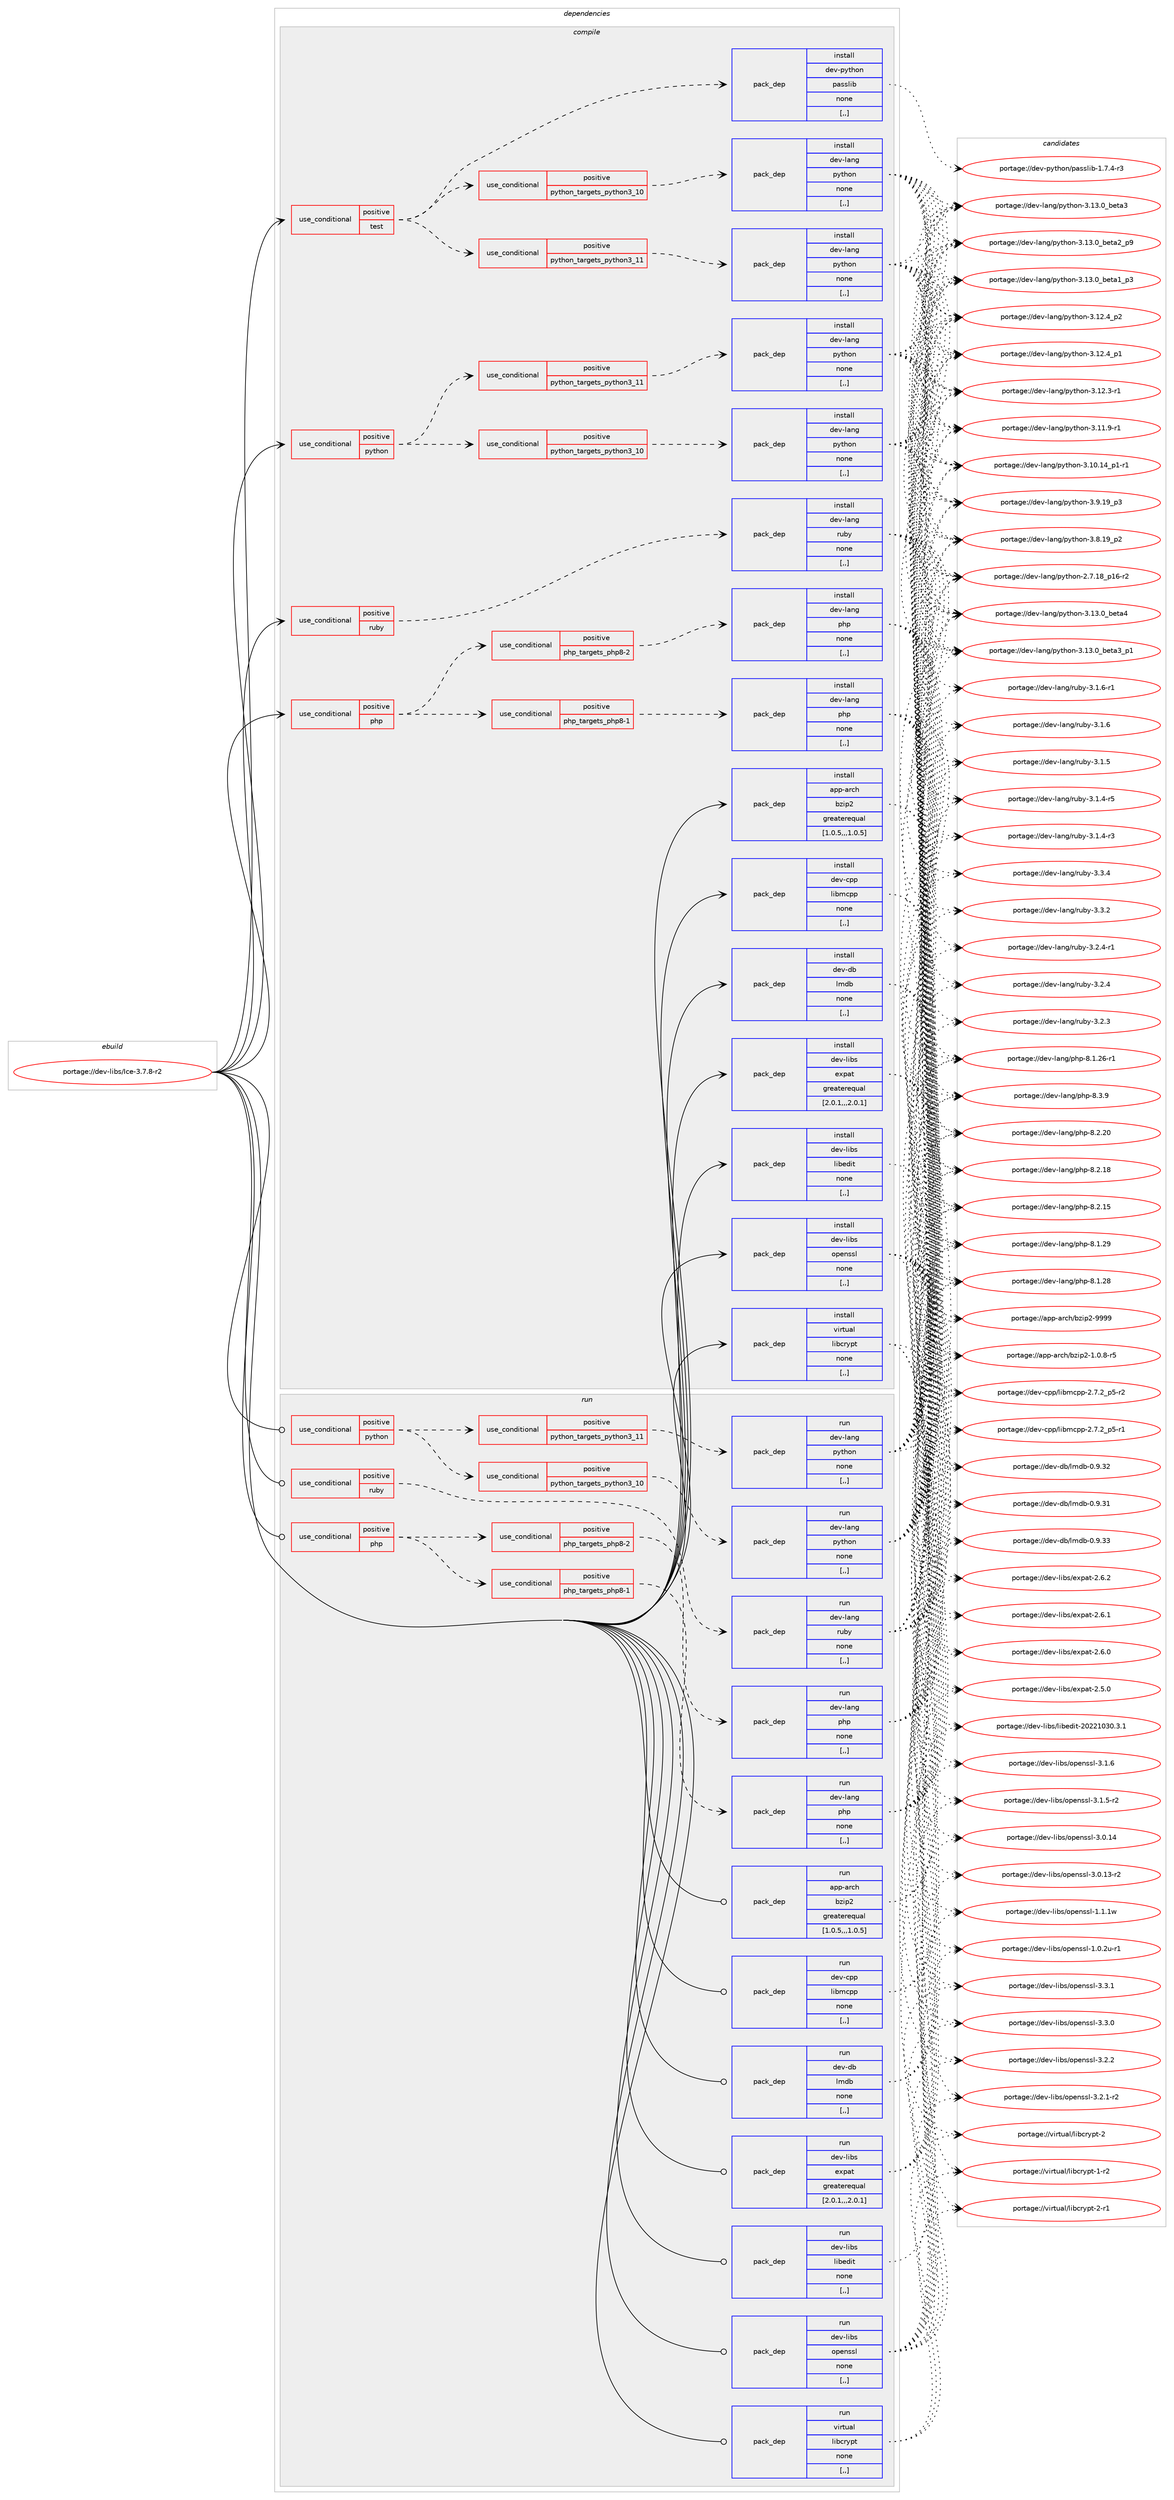 digraph prolog {

# *************
# Graph options
# *************

newrank=true;
concentrate=true;
compound=true;
graph [rankdir=LR,fontname=Helvetica,fontsize=10,ranksep=1.5];#, ranksep=2.5, nodesep=0.2];
edge  [arrowhead=vee];
node  [fontname=Helvetica,fontsize=10];

# **********
# The ebuild
# **********

subgraph cluster_leftcol {
color=gray;
label=<<i>ebuild</i>>;
id [label="portage://dev-libs/Ice-3.7.8-r2", color=red, width=4, href="../dev-libs/Ice-3.7.8-r2.svg"];
}

# ****************
# The dependencies
# ****************

subgraph cluster_midcol {
color=gray;
label=<<i>dependencies</i>>;
subgraph cluster_compile {
fillcolor="#eeeeee";
style=filled;
label=<<i>compile</i>>;
subgraph cond25736 {
dependency106320 [label=<<TABLE BORDER="0" CELLBORDER="1" CELLSPACING="0" CELLPADDING="4"><TR><TD ROWSPAN="3" CELLPADDING="10">use_conditional</TD></TR><TR><TD>positive</TD></TR><TR><TD>php</TD></TR></TABLE>>, shape=none, color=red];
subgraph cond25737 {
dependency106321 [label=<<TABLE BORDER="0" CELLBORDER="1" CELLSPACING="0" CELLPADDING="4"><TR><TD ROWSPAN="3" CELLPADDING="10">use_conditional</TD></TR><TR><TD>positive</TD></TR><TR><TD>php_targets_php8-1</TD></TR></TABLE>>, shape=none, color=red];
subgraph pack79432 {
dependency106322 [label=<<TABLE BORDER="0" CELLBORDER="1" CELLSPACING="0" CELLPADDING="4" WIDTH="220"><TR><TD ROWSPAN="6" CELLPADDING="30">pack_dep</TD></TR><TR><TD WIDTH="110">install</TD></TR><TR><TD>dev-lang</TD></TR><TR><TD>php</TD></TR><TR><TD>none</TD></TR><TR><TD>[,,]</TD></TR></TABLE>>, shape=none, color=blue];
}
dependency106321:e -> dependency106322:w [weight=20,style="dashed",arrowhead="vee"];
}
dependency106320:e -> dependency106321:w [weight=20,style="dashed",arrowhead="vee"];
subgraph cond25738 {
dependency106323 [label=<<TABLE BORDER="0" CELLBORDER="1" CELLSPACING="0" CELLPADDING="4"><TR><TD ROWSPAN="3" CELLPADDING="10">use_conditional</TD></TR><TR><TD>positive</TD></TR><TR><TD>php_targets_php8-2</TD></TR></TABLE>>, shape=none, color=red];
subgraph pack79433 {
dependency106324 [label=<<TABLE BORDER="0" CELLBORDER="1" CELLSPACING="0" CELLPADDING="4" WIDTH="220"><TR><TD ROWSPAN="6" CELLPADDING="30">pack_dep</TD></TR><TR><TD WIDTH="110">install</TD></TR><TR><TD>dev-lang</TD></TR><TR><TD>php</TD></TR><TR><TD>none</TD></TR><TR><TD>[,,]</TD></TR></TABLE>>, shape=none, color=blue];
}
dependency106323:e -> dependency106324:w [weight=20,style="dashed",arrowhead="vee"];
}
dependency106320:e -> dependency106323:w [weight=20,style="dashed",arrowhead="vee"];
}
id:e -> dependency106320:w [weight=20,style="solid",arrowhead="vee"];
subgraph cond25739 {
dependency106325 [label=<<TABLE BORDER="0" CELLBORDER="1" CELLSPACING="0" CELLPADDING="4"><TR><TD ROWSPAN="3" CELLPADDING="10">use_conditional</TD></TR><TR><TD>positive</TD></TR><TR><TD>python</TD></TR></TABLE>>, shape=none, color=red];
subgraph cond25740 {
dependency106326 [label=<<TABLE BORDER="0" CELLBORDER="1" CELLSPACING="0" CELLPADDING="4"><TR><TD ROWSPAN="3" CELLPADDING="10">use_conditional</TD></TR><TR><TD>positive</TD></TR><TR><TD>python_targets_python3_10</TD></TR></TABLE>>, shape=none, color=red];
subgraph pack79434 {
dependency106327 [label=<<TABLE BORDER="0" CELLBORDER="1" CELLSPACING="0" CELLPADDING="4" WIDTH="220"><TR><TD ROWSPAN="6" CELLPADDING="30">pack_dep</TD></TR><TR><TD WIDTH="110">install</TD></TR><TR><TD>dev-lang</TD></TR><TR><TD>python</TD></TR><TR><TD>none</TD></TR><TR><TD>[,,]</TD></TR></TABLE>>, shape=none, color=blue];
}
dependency106326:e -> dependency106327:w [weight=20,style="dashed",arrowhead="vee"];
}
dependency106325:e -> dependency106326:w [weight=20,style="dashed",arrowhead="vee"];
subgraph cond25741 {
dependency106328 [label=<<TABLE BORDER="0" CELLBORDER="1" CELLSPACING="0" CELLPADDING="4"><TR><TD ROWSPAN="3" CELLPADDING="10">use_conditional</TD></TR><TR><TD>positive</TD></TR><TR><TD>python_targets_python3_11</TD></TR></TABLE>>, shape=none, color=red];
subgraph pack79435 {
dependency106329 [label=<<TABLE BORDER="0" CELLBORDER="1" CELLSPACING="0" CELLPADDING="4" WIDTH="220"><TR><TD ROWSPAN="6" CELLPADDING="30">pack_dep</TD></TR><TR><TD WIDTH="110">install</TD></TR><TR><TD>dev-lang</TD></TR><TR><TD>python</TD></TR><TR><TD>none</TD></TR><TR><TD>[,,]</TD></TR></TABLE>>, shape=none, color=blue];
}
dependency106328:e -> dependency106329:w [weight=20,style="dashed",arrowhead="vee"];
}
dependency106325:e -> dependency106328:w [weight=20,style="dashed",arrowhead="vee"];
}
id:e -> dependency106325:w [weight=20,style="solid",arrowhead="vee"];
subgraph cond25742 {
dependency106330 [label=<<TABLE BORDER="0" CELLBORDER="1" CELLSPACING="0" CELLPADDING="4"><TR><TD ROWSPAN="3" CELLPADDING="10">use_conditional</TD></TR><TR><TD>positive</TD></TR><TR><TD>ruby</TD></TR></TABLE>>, shape=none, color=red];
subgraph pack79436 {
dependency106331 [label=<<TABLE BORDER="0" CELLBORDER="1" CELLSPACING="0" CELLPADDING="4" WIDTH="220"><TR><TD ROWSPAN="6" CELLPADDING="30">pack_dep</TD></TR><TR><TD WIDTH="110">install</TD></TR><TR><TD>dev-lang</TD></TR><TR><TD>ruby</TD></TR><TR><TD>none</TD></TR><TR><TD>[,,]</TD></TR></TABLE>>, shape=none, color=blue];
}
dependency106330:e -> dependency106331:w [weight=20,style="dashed",arrowhead="vee"];
}
id:e -> dependency106330:w [weight=20,style="solid",arrowhead="vee"];
subgraph cond25743 {
dependency106332 [label=<<TABLE BORDER="0" CELLBORDER="1" CELLSPACING="0" CELLPADDING="4"><TR><TD ROWSPAN="3" CELLPADDING="10">use_conditional</TD></TR><TR><TD>positive</TD></TR><TR><TD>test</TD></TR></TABLE>>, shape=none, color=red];
subgraph cond25744 {
dependency106333 [label=<<TABLE BORDER="0" CELLBORDER="1" CELLSPACING="0" CELLPADDING="4"><TR><TD ROWSPAN="3" CELLPADDING="10">use_conditional</TD></TR><TR><TD>positive</TD></TR><TR><TD>python_targets_python3_10</TD></TR></TABLE>>, shape=none, color=red];
subgraph pack79437 {
dependency106334 [label=<<TABLE BORDER="0" CELLBORDER="1" CELLSPACING="0" CELLPADDING="4" WIDTH="220"><TR><TD ROWSPAN="6" CELLPADDING="30">pack_dep</TD></TR><TR><TD WIDTH="110">install</TD></TR><TR><TD>dev-lang</TD></TR><TR><TD>python</TD></TR><TR><TD>none</TD></TR><TR><TD>[,,]</TD></TR></TABLE>>, shape=none, color=blue];
}
dependency106333:e -> dependency106334:w [weight=20,style="dashed",arrowhead="vee"];
}
dependency106332:e -> dependency106333:w [weight=20,style="dashed",arrowhead="vee"];
subgraph cond25745 {
dependency106335 [label=<<TABLE BORDER="0" CELLBORDER="1" CELLSPACING="0" CELLPADDING="4"><TR><TD ROWSPAN="3" CELLPADDING="10">use_conditional</TD></TR><TR><TD>positive</TD></TR><TR><TD>python_targets_python3_11</TD></TR></TABLE>>, shape=none, color=red];
subgraph pack79438 {
dependency106336 [label=<<TABLE BORDER="0" CELLBORDER="1" CELLSPACING="0" CELLPADDING="4" WIDTH="220"><TR><TD ROWSPAN="6" CELLPADDING="30">pack_dep</TD></TR><TR><TD WIDTH="110">install</TD></TR><TR><TD>dev-lang</TD></TR><TR><TD>python</TD></TR><TR><TD>none</TD></TR><TR><TD>[,,]</TD></TR></TABLE>>, shape=none, color=blue];
}
dependency106335:e -> dependency106336:w [weight=20,style="dashed",arrowhead="vee"];
}
dependency106332:e -> dependency106335:w [weight=20,style="dashed",arrowhead="vee"];
subgraph pack79439 {
dependency106337 [label=<<TABLE BORDER="0" CELLBORDER="1" CELLSPACING="0" CELLPADDING="4" WIDTH="220"><TR><TD ROWSPAN="6" CELLPADDING="30">pack_dep</TD></TR><TR><TD WIDTH="110">install</TD></TR><TR><TD>dev-python</TD></TR><TR><TD>passlib</TD></TR><TR><TD>none</TD></TR><TR><TD>[,,]</TD></TR></TABLE>>, shape=none, color=blue];
}
dependency106332:e -> dependency106337:w [weight=20,style="dashed",arrowhead="vee"];
}
id:e -> dependency106332:w [weight=20,style="solid",arrowhead="vee"];
subgraph pack79440 {
dependency106338 [label=<<TABLE BORDER="0" CELLBORDER="1" CELLSPACING="0" CELLPADDING="4" WIDTH="220"><TR><TD ROWSPAN="6" CELLPADDING="30">pack_dep</TD></TR><TR><TD WIDTH="110">install</TD></TR><TR><TD>app-arch</TD></TR><TR><TD>bzip2</TD></TR><TR><TD>greaterequal</TD></TR><TR><TD>[1.0.5,,,1.0.5]</TD></TR></TABLE>>, shape=none, color=blue];
}
id:e -> dependency106338:w [weight=20,style="solid",arrowhead="vee"];
subgraph pack79441 {
dependency106339 [label=<<TABLE BORDER="0" CELLBORDER="1" CELLSPACING="0" CELLPADDING="4" WIDTH="220"><TR><TD ROWSPAN="6" CELLPADDING="30">pack_dep</TD></TR><TR><TD WIDTH="110">install</TD></TR><TR><TD>dev-cpp</TD></TR><TR><TD>libmcpp</TD></TR><TR><TD>none</TD></TR><TR><TD>[,,]</TD></TR></TABLE>>, shape=none, color=blue];
}
id:e -> dependency106339:w [weight=20,style="solid",arrowhead="vee"];
subgraph pack79442 {
dependency106340 [label=<<TABLE BORDER="0" CELLBORDER="1" CELLSPACING="0" CELLPADDING="4" WIDTH="220"><TR><TD ROWSPAN="6" CELLPADDING="30">pack_dep</TD></TR><TR><TD WIDTH="110">install</TD></TR><TR><TD>dev-db</TD></TR><TR><TD>lmdb</TD></TR><TR><TD>none</TD></TR><TR><TD>[,,]</TD></TR></TABLE>>, shape=none, color=blue];
}
id:e -> dependency106340:w [weight=20,style="solid",arrowhead="vee"];
subgraph pack79443 {
dependency106341 [label=<<TABLE BORDER="0" CELLBORDER="1" CELLSPACING="0" CELLPADDING="4" WIDTH="220"><TR><TD ROWSPAN="6" CELLPADDING="30">pack_dep</TD></TR><TR><TD WIDTH="110">install</TD></TR><TR><TD>dev-libs</TD></TR><TR><TD>expat</TD></TR><TR><TD>greaterequal</TD></TR><TR><TD>[2.0.1,,,2.0.1]</TD></TR></TABLE>>, shape=none, color=blue];
}
id:e -> dependency106341:w [weight=20,style="solid",arrowhead="vee"];
subgraph pack79444 {
dependency106342 [label=<<TABLE BORDER="0" CELLBORDER="1" CELLSPACING="0" CELLPADDING="4" WIDTH="220"><TR><TD ROWSPAN="6" CELLPADDING="30">pack_dep</TD></TR><TR><TD WIDTH="110">install</TD></TR><TR><TD>dev-libs</TD></TR><TR><TD>libedit</TD></TR><TR><TD>none</TD></TR><TR><TD>[,,]</TD></TR></TABLE>>, shape=none, color=blue];
}
id:e -> dependency106342:w [weight=20,style="solid",arrowhead="vee"];
subgraph pack79445 {
dependency106343 [label=<<TABLE BORDER="0" CELLBORDER="1" CELLSPACING="0" CELLPADDING="4" WIDTH="220"><TR><TD ROWSPAN="6" CELLPADDING="30">pack_dep</TD></TR><TR><TD WIDTH="110">install</TD></TR><TR><TD>dev-libs</TD></TR><TR><TD>openssl</TD></TR><TR><TD>none</TD></TR><TR><TD>[,,]</TD></TR></TABLE>>, shape=none, color=blue];
}
id:e -> dependency106343:w [weight=20,style="solid",arrowhead="vee"];
subgraph pack79446 {
dependency106344 [label=<<TABLE BORDER="0" CELLBORDER="1" CELLSPACING="0" CELLPADDING="4" WIDTH="220"><TR><TD ROWSPAN="6" CELLPADDING="30">pack_dep</TD></TR><TR><TD WIDTH="110">install</TD></TR><TR><TD>virtual</TD></TR><TR><TD>libcrypt</TD></TR><TR><TD>none</TD></TR><TR><TD>[,,]</TD></TR></TABLE>>, shape=none, color=blue];
}
id:e -> dependency106344:w [weight=20,style="solid",arrowhead="vee"];
}
subgraph cluster_compileandrun {
fillcolor="#eeeeee";
style=filled;
label=<<i>compile and run</i>>;
}
subgraph cluster_run {
fillcolor="#eeeeee";
style=filled;
label=<<i>run</i>>;
subgraph cond25746 {
dependency106345 [label=<<TABLE BORDER="0" CELLBORDER="1" CELLSPACING="0" CELLPADDING="4"><TR><TD ROWSPAN="3" CELLPADDING="10">use_conditional</TD></TR><TR><TD>positive</TD></TR><TR><TD>php</TD></TR></TABLE>>, shape=none, color=red];
subgraph cond25747 {
dependency106346 [label=<<TABLE BORDER="0" CELLBORDER="1" CELLSPACING="0" CELLPADDING="4"><TR><TD ROWSPAN="3" CELLPADDING="10">use_conditional</TD></TR><TR><TD>positive</TD></TR><TR><TD>php_targets_php8-1</TD></TR></TABLE>>, shape=none, color=red];
subgraph pack79447 {
dependency106347 [label=<<TABLE BORDER="0" CELLBORDER="1" CELLSPACING="0" CELLPADDING="4" WIDTH="220"><TR><TD ROWSPAN="6" CELLPADDING="30">pack_dep</TD></TR><TR><TD WIDTH="110">run</TD></TR><TR><TD>dev-lang</TD></TR><TR><TD>php</TD></TR><TR><TD>none</TD></TR><TR><TD>[,,]</TD></TR></TABLE>>, shape=none, color=blue];
}
dependency106346:e -> dependency106347:w [weight=20,style="dashed",arrowhead="vee"];
}
dependency106345:e -> dependency106346:w [weight=20,style="dashed",arrowhead="vee"];
subgraph cond25748 {
dependency106348 [label=<<TABLE BORDER="0" CELLBORDER="1" CELLSPACING="0" CELLPADDING="4"><TR><TD ROWSPAN="3" CELLPADDING="10">use_conditional</TD></TR><TR><TD>positive</TD></TR><TR><TD>php_targets_php8-2</TD></TR></TABLE>>, shape=none, color=red];
subgraph pack79448 {
dependency106349 [label=<<TABLE BORDER="0" CELLBORDER="1" CELLSPACING="0" CELLPADDING="4" WIDTH="220"><TR><TD ROWSPAN="6" CELLPADDING="30">pack_dep</TD></TR><TR><TD WIDTH="110">run</TD></TR><TR><TD>dev-lang</TD></TR><TR><TD>php</TD></TR><TR><TD>none</TD></TR><TR><TD>[,,]</TD></TR></TABLE>>, shape=none, color=blue];
}
dependency106348:e -> dependency106349:w [weight=20,style="dashed",arrowhead="vee"];
}
dependency106345:e -> dependency106348:w [weight=20,style="dashed",arrowhead="vee"];
}
id:e -> dependency106345:w [weight=20,style="solid",arrowhead="odot"];
subgraph cond25749 {
dependency106350 [label=<<TABLE BORDER="0" CELLBORDER="1" CELLSPACING="0" CELLPADDING="4"><TR><TD ROWSPAN="3" CELLPADDING="10">use_conditional</TD></TR><TR><TD>positive</TD></TR><TR><TD>python</TD></TR></TABLE>>, shape=none, color=red];
subgraph cond25750 {
dependency106351 [label=<<TABLE BORDER="0" CELLBORDER="1" CELLSPACING="0" CELLPADDING="4"><TR><TD ROWSPAN="3" CELLPADDING="10">use_conditional</TD></TR><TR><TD>positive</TD></TR><TR><TD>python_targets_python3_10</TD></TR></TABLE>>, shape=none, color=red];
subgraph pack79449 {
dependency106352 [label=<<TABLE BORDER="0" CELLBORDER="1" CELLSPACING="0" CELLPADDING="4" WIDTH="220"><TR><TD ROWSPAN="6" CELLPADDING="30">pack_dep</TD></TR><TR><TD WIDTH="110">run</TD></TR><TR><TD>dev-lang</TD></TR><TR><TD>python</TD></TR><TR><TD>none</TD></TR><TR><TD>[,,]</TD></TR></TABLE>>, shape=none, color=blue];
}
dependency106351:e -> dependency106352:w [weight=20,style="dashed",arrowhead="vee"];
}
dependency106350:e -> dependency106351:w [weight=20,style="dashed",arrowhead="vee"];
subgraph cond25751 {
dependency106353 [label=<<TABLE BORDER="0" CELLBORDER="1" CELLSPACING="0" CELLPADDING="4"><TR><TD ROWSPAN="3" CELLPADDING="10">use_conditional</TD></TR><TR><TD>positive</TD></TR><TR><TD>python_targets_python3_11</TD></TR></TABLE>>, shape=none, color=red];
subgraph pack79450 {
dependency106354 [label=<<TABLE BORDER="0" CELLBORDER="1" CELLSPACING="0" CELLPADDING="4" WIDTH="220"><TR><TD ROWSPAN="6" CELLPADDING="30">pack_dep</TD></TR><TR><TD WIDTH="110">run</TD></TR><TR><TD>dev-lang</TD></TR><TR><TD>python</TD></TR><TR><TD>none</TD></TR><TR><TD>[,,]</TD></TR></TABLE>>, shape=none, color=blue];
}
dependency106353:e -> dependency106354:w [weight=20,style="dashed",arrowhead="vee"];
}
dependency106350:e -> dependency106353:w [weight=20,style="dashed",arrowhead="vee"];
}
id:e -> dependency106350:w [weight=20,style="solid",arrowhead="odot"];
subgraph cond25752 {
dependency106355 [label=<<TABLE BORDER="0" CELLBORDER="1" CELLSPACING="0" CELLPADDING="4"><TR><TD ROWSPAN="3" CELLPADDING="10">use_conditional</TD></TR><TR><TD>positive</TD></TR><TR><TD>ruby</TD></TR></TABLE>>, shape=none, color=red];
subgraph pack79451 {
dependency106356 [label=<<TABLE BORDER="0" CELLBORDER="1" CELLSPACING="0" CELLPADDING="4" WIDTH="220"><TR><TD ROWSPAN="6" CELLPADDING="30">pack_dep</TD></TR><TR><TD WIDTH="110">run</TD></TR><TR><TD>dev-lang</TD></TR><TR><TD>ruby</TD></TR><TR><TD>none</TD></TR><TR><TD>[,,]</TD></TR></TABLE>>, shape=none, color=blue];
}
dependency106355:e -> dependency106356:w [weight=20,style="dashed",arrowhead="vee"];
}
id:e -> dependency106355:w [weight=20,style="solid",arrowhead="odot"];
subgraph pack79452 {
dependency106357 [label=<<TABLE BORDER="0" CELLBORDER="1" CELLSPACING="0" CELLPADDING="4" WIDTH="220"><TR><TD ROWSPAN="6" CELLPADDING="30">pack_dep</TD></TR><TR><TD WIDTH="110">run</TD></TR><TR><TD>app-arch</TD></TR><TR><TD>bzip2</TD></TR><TR><TD>greaterequal</TD></TR><TR><TD>[1.0.5,,,1.0.5]</TD></TR></TABLE>>, shape=none, color=blue];
}
id:e -> dependency106357:w [weight=20,style="solid",arrowhead="odot"];
subgraph pack79453 {
dependency106358 [label=<<TABLE BORDER="0" CELLBORDER="1" CELLSPACING="0" CELLPADDING="4" WIDTH="220"><TR><TD ROWSPAN="6" CELLPADDING="30">pack_dep</TD></TR><TR><TD WIDTH="110">run</TD></TR><TR><TD>dev-cpp</TD></TR><TR><TD>libmcpp</TD></TR><TR><TD>none</TD></TR><TR><TD>[,,]</TD></TR></TABLE>>, shape=none, color=blue];
}
id:e -> dependency106358:w [weight=20,style="solid",arrowhead="odot"];
subgraph pack79454 {
dependency106359 [label=<<TABLE BORDER="0" CELLBORDER="1" CELLSPACING="0" CELLPADDING="4" WIDTH="220"><TR><TD ROWSPAN="6" CELLPADDING="30">pack_dep</TD></TR><TR><TD WIDTH="110">run</TD></TR><TR><TD>dev-db</TD></TR><TR><TD>lmdb</TD></TR><TR><TD>none</TD></TR><TR><TD>[,,]</TD></TR></TABLE>>, shape=none, color=blue];
}
id:e -> dependency106359:w [weight=20,style="solid",arrowhead="odot"];
subgraph pack79455 {
dependency106360 [label=<<TABLE BORDER="0" CELLBORDER="1" CELLSPACING="0" CELLPADDING="4" WIDTH="220"><TR><TD ROWSPAN="6" CELLPADDING="30">pack_dep</TD></TR><TR><TD WIDTH="110">run</TD></TR><TR><TD>dev-libs</TD></TR><TR><TD>expat</TD></TR><TR><TD>greaterequal</TD></TR><TR><TD>[2.0.1,,,2.0.1]</TD></TR></TABLE>>, shape=none, color=blue];
}
id:e -> dependency106360:w [weight=20,style="solid",arrowhead="odot"];
subgraph pack79456 {
dependency106361 [label=<<TABLE BORDER="0" CELLBORDER="1" CELLSPACING="0" CELLPADDING="4" WIDTH="220"><TR><TD ROWSPAN="6" CELLPADDING="30">pack_dep</TD></TR><TR><TD WIDTH="110">run</TD></TR><TR><TD>dev-libs</TD></TR><TR><TD>libedit</TD></TR><TR><TD>none</TD></TR><TR><TD>[,,]</TD></TR></TABLE>>, shape=none, color=blue];
}
id:e -> dependency106361:w [weight=20,style="solid",arrowhead="odot"];
subgraph pack79457 {
dependency106362 [label=<<TABLE BORDER="0" CELLBORDER="1" CELLSPACING="0" CELLPADDING="4" WIDTH="220"><TR><TD ROWSPAN="6" CELLPADDING="30">pack_dep</TD></TR><TR><TD WIDTH="110">run</TD></TR><TR><TD>dev-libs</TD></TR><TR><TD>openssl</TD></TR><TR><TD>none</TD></TR><TR><TD>[,,]</TD></TR></TABLE>>, shape=none, color=blue];
}
id:e -> dependency106362:w [weight=20,style="solid",arrowhead="odot"];
subgraph pack79458 {
dependency106363 [label=<<TABLE BORDER="0" CELLBORDER="1" CELLSPACING="0" CELLPADDING="4" WIDTH="220"><TR><TD ROWSPAN="6" CELLPADDING="30">pack_dep</TD></TR><TR><TD WIDTH="110">run</TD></TR><TR><TD>virtual</TD></TR><TR><TD>libcrypt</TD></TR><TR><TD>none</TD></TR><TR><TD>[,,]</TD></TR></TABLE>>, shape=none, color=blue];
}
id:e -> dependency106363:w [weight=20,style="solid",arrowhead="odot"];
}
}

# **************
# The candidates
# **************

subgraph cluster_choices {
rank=same;
color=gray;
label=<<i>candidates</i>>;

subgraph choice79432 {
color=black;
nodesep=1;
choice100101118451089711010347112104112455646514657 [label="portage://dev-lang/php-8.3.9", color=red, width=4,href="../dev-lang/php-8.3.9.svg"];
choice10010111845108971101034711210411245564650465048 [label="portage://dev-lang/php-8.2.20", color=red, width=4,href="../dev-lang/php-8.2.20.svg"];
choice10010111845108971101034711210411245564650464956 [label="portage://dev-lang/php-8.2.18", color=red, width=4,href="../dev-lang/php-8.2.18.svg"];
choice10010111845108971101034711210411245564650464953 [label="portage://dev-lang/php-8.2.15", color=red, width=4,href="../dev-lang/php-8.2.15.svg"];
choice10010111845108971101034711210411245564649465057 [label="portage://dev-lang/php-8.1.29", color=red, width=4,href="../dev-lang/php-8.1.29.svg"];
choice10010111845108971101034711210411245564649465056 [label="portage://dev-lang/php-8.1.28", color=red, width=4,href="../dev-lang/php-8.1.28.svg"];
choice100101118451089711010347112104112455646494650544511449 [label="portage://dev-lang/php-8.1.26-r1", color=red, width=4,href="../dev-lang/php-8.1.26-r1.svg"];
dependency106322:e -> choice100101118451089711010347112104112455646514657:w [style=dotted,weight="100"];
dependency106322:e -> choice10010111845108971101034711210411245564650465048:w [style=dotted,weight="100"];
dependency106322:e -> choice10010111845108971101034711210411245564650464956:w [style=dotted,weight="100"];
dependency106322:e -> choice10010111845108971101034711210411245564650464953:w [style=dotted,weight="100"];
dependency106322:e -> choice10010111845108971101034711210411245564649465057:w [style=dotted,weight="100"];
dependency106322:e -> choice10010111845108971101034711210411245564649465056:w [style=dotted,weight="100"];
dependency106322:e -> choice100101118451089711010347112104112455646494650544511449:w [style=dotted,weight="100"];
}
subgraph choice79433 {
color=black;
nodesep=1;
choice100101118451089711010347112104112455646514657 [label="portage://dev-lang/php-8.3.9", color=red, width=4,href="../dev-lang/php-8.3.9.svg"];
choice10010111845108971101034711210411245564650465048 [label="portage://dev-lang/php-8.2.20", color=red, width=4,href="../dev-lang/php-8.2.20.svg"];
choice10010111845108971101034711210411245564650464956 [label="portage://dev-lang/php-8.2.18", color=red, width=4,href="../dev-lang/php-8.2.18.svg"];
choice10010111845108971101034711210411245564650464953 [label="portage://dev-lang/php-8.2.15", color=red, width=4,href="../dev-lang/php-8.2.15.svg"];
choice10010111845108971101034711210411245564649465057 [label="portage://dev-lang/php-8.1.29", color=red, width=4,href="../dev-lang/php-8.1.29.svg"];
choice10010111845108971101034711210411245564649465056 [label="portage://dev-lang/php-8.1.28", color=red, width=4,href="../dev-lang/php-8.1.28.svg"];
choice100101118451089711010347112104112455646494650544511449 [label="portage://dev-lang/php-8.1.26-r1", color=red, width=4,href="../dev-lang/php-8.1.26-r1.svg"];
dependency106324:e -> choice100101118451089711010347112104112455646514657:w [style=dotted,weight="100"];
dependency106324:e -> choice10010111845108971101034711210411245564650465048:w [style=dotted,weight="100"];
dependency106324:e -> choice10010111845108971101034711210411245564650464956:w [style=dotted,weight="100"];
dependency106324:e -> choice10010111845108971101034711210411245564650464953:w [style=dotted,weight="100"];
dependency106324:e -> choice10010111845108971101034711210411245564649465057:w [style=dotted,weight="100"];
dependency106324:e -> choice10010111845108971101034711210411245564649465056:w [style=dotted,weight="100"];
dependency106324:e -> choice100101118451089711010347112104112455646494650544511449:w [style=dotted,weight="100"];
}
subgraph choice79434 {
color=black;
nodesep=1;
choice1001011184510897110103471121211161041111104551464951464895981011169752 [label="portage://dev-lang/python-3.13.0_beta4", color=red, width=4,href="../dev-lang/python-3.13.0_beta4.svg"];
choice10010111845108971101034711212111610411111045514649514648959810111697519511249 [label="portage://dev-lang/python-3.13.0_beta3_p1", color=red, width=4,href="../dev-lang/python-3.13.0_beta3_p1.svg"];
choice1001011184510897110103471121211161041111104551464951464895981011169751 [label="portage://dev-lang/python-3.13.0_beta3", color=red, width=4,href="../dev-lang/python-3.13.0_beta3.svg"];
choice10010111845108971101034711212111610411111045514649514648959810111697509511257 [label="portage://dev-lang/python-3.13.0_beta2_p9", color=red, width=4,href="../dev-lang/python-3.13.0_beta2_p9.svg"];
choice10010111845108971101034711212111610411111045514649514648959810111697499511251 [label="portage://dev-lang/python-3.13.0_beta1_p3", color=red, width=4,href="../dev-lang/python-3.13.0_beta1_p3.svg"];
choice100101118451089711010347112121116104111110455146495046529511250 [label="portage://dev-lang/python-3.12.4_p2", color=red, width=4,href="../dev-lang/python-3.12.4_p2.svg"];
choice100101118451089711010347112121116104111110455146495046529511249 [label="portage://dev-lang/python-3.12.4_p1", color=red, width=4,href="../dev-lang/python-3.12.4_p1.svg"];
choice100101118451089711010347112121116104111110455146495046514511449 [label="portage://dev-lang/python-3.12.3-r1", color=red, width=4,href="../dev-lang/python-3.12.3-r1.svg"];
choice100101118451089711010347112121116104111110455146494946574511449 [label="portage://dev-lang/python-3.11.9-r1", color=red, width=4,href="../dev-lang/python-3.11.9-r1.svg"];
choice100101118451089711010347112121116104111110455146494846495295112494511449 [label="portage://dev-lang/python-3.10.14_p1-r1", color=red, width=4,href="../dev-lang/python-3.10.14_p1-r1.svg"];
choice100101118451089711010347112121116104111110455146574649579511251 [label="portage://dev-lang/python-3.9.19_p3", color=red, width=4,href="../dev-lang/python-3.9.19_p3.svg"];
choice100101118451089711010347112121116104111110455146564649579511250 [label="portage://dev-lang/python-3.8.19_p2", color=red, width=4,href="../dev-lang/python-3.8.19_p2.svg"];
choice100101118451089711010347112121116104111110455046554649569511249544511450 [label="portage://dev-lang/python-2.7.18_p16-r2", color=red, width=4,href="../dev-lang/python-2.7.18_p16-r2.svg"];
dependency106327:e -> choice1001011184510897110103471121211161041111104551464951464895981011169752:w [style=dotted,weight="100"];
dependency106327:e -> choice10010111845108971101034711212111610411111045514649514648959810111697519511249:w [style=dotted,weight="100"];
dependency106327:e -> choice1001011184510897110103471121211161041111104551464951464895981011169751:w [style=dotted,weight="100"];
dependency106327:e -> choice10010111845108971101034711212111610411111045514649514648959810111697509511257:w [style=dotted,weight="100"];
dependency106327:e -> choice10010111845108971101034711212111610411111045514649514648959810111697499511251:w [style=dotted,weight="100"];
dependency106327:e -> choice100101118451089711010347112121116104111110455146495046529511250:w [style=dotted,weight="100"];
dependency106327:e -> choice100101118451089711010347112121116104111110455146495046529511249:w [style=dotted,weight="100"];
dependency106327:e -> choice100101118451089711010347112121116104111110455146495046514511449:w [style=dotted,weight="100"];
dependency106327:e -> choice100101118451089711010347112121116104111110455146494946574511449:w [style=dotted,weight="100"];
dependency106327:e -> choice100101118451089711010347112121116104111110455146494846495295112494511449:w [style=dotted,weight="100"];
dependency106327:e -> choice100101118451089711010347112121116104111110455146574649579511251:w [style=dotted,weight="100"];
dependency106327:e -> choice100101118451089711010347112121116104111110455146564649579511250:w [style=dotted,weight="100"];
dependency106327:e -> choice100101118451089711010347112121116104111110455046554649569511249544511450:w [style=dotted,weight="100"];
}
subgraph choice79435 {
color=black;
nodesep=1;
choice1001011184510897110103471121211161041111104551464951464895981011169752 [label="portage://dev-lang/python-3.13.0_beta4", color=red, width=4,href="../dev-lang/python-3.13.0_beta4.svg"];
choice10010111845108971101034711212111610411111045514649514648959810111697519511249 [label="portage://dev-lang/python-3.13.0_beta3_p1", color=red, width=4,href="../dev-lang/python-3.13.0_beta3_p1.svg"];
choice1001011184510897110103471121211161041111104551464951464895981011169751 [label="portage://dev-lang/python-3.13.0_beta3", color=red, width=4,href="../dev-lang/python-3.13.0_beta3.svg"];
choice10010111845108971101034711212111610411111045514649514648959810111697509511257 [label="portage://dev-lang/python-3.13.0_beta2_p9", color=red, width=4,href="../dev-lang/python-3.13.0_beta2_p9.svg"];
choice10010111845108971101034711212111610411111045514649514648959810111697499511251 [label="portage://dev-lang/python-3.13.0_beta1_p3", color=red, width=4,href="../dev-lang/python-3.13.0_beta1_p3.svg"];
choice100101118451089711010347112121116104111110455146495046529511250 [label="portage://dev-lang/python-3.12.4_p2", color=red, width=4,href="../dev-lang/python-3.12.4_p2.svg"];
choice100101118451089711010347112121116104111110455146495046529511249 [label="portage://dev-lang/python-3.12.4_p1", color=red, width=4,href="../dev-lang/python-3.12.4_p1.svg"];
choice100101118451089711010347112121116104111110455146495046514511449 [label="portage://dev-lang/python-3.12.3-r1", color=red, width=4,href="../dev-lang/python-3.12.3-r1.svg"];
choice100101118451089711010347112121116104111110455146494946574511449 [label="portage://dev-lang/python-3.11.9-r1", color=red, width=4,href="../dev-lang/python-3.11.9-r1.svg"];
choice100101118451089711010347112121116104111110455146494846495295112494511449 [label="portage://dev-lang/python-3.10.14_p1-r1", color=red, width=4,href="../dev-lang/python-3.10.14_p1-r1.svg"];
choice100101118451089711010347112121116104111110455146574649579511251 [label="portage://dev-lang/python-3.9.19_p3", color=red, width=4,href="../dev-lang/python-3.9.19_p3.svg"];
choice100101118451089711010347112121116104111110455146564649579511250 [label="portage://dev-lang/python-3.8.19_p2", color=red, width=4,href="../dev-lang/python-3.8.19_p2.svg"];
choice100101118451089711010347112121116104111110455046554649569511249544511450 [label="portage://dev-lang/python-2.7.18_p16-r2", color=red, width=4,href="../dev-lang/python-2.7.18_p16-r2.svg"];
dependency106329:e -> choice1001011184510897110103471121211161041111104551464951464895981011169752:w [style=dotted,weight="100"];
dependency106329:e -> choice10010111845108971101034711212111610411111045514649514648959810111697519511249:w [style=dotted,weight="100"];
dependency106329:e -> choice1001011184510897110103471121211161041111104551464951464895981011169751:w [style=dotted,weight="100"];
dependency106329:e -> choice10010111845108971101034711212111610411111045514649514648959810111697509511257:w [style=dotted,weight="100"];
dependency106329:e -> choice10010111845108971101034711212111610411111045514649514648959810111697499511251:w [style=dotted,weight="100"];
dependency106329:e -> choice100101118451089711010347112121116104111110455146495046529511250:w [style=dotted,weight="100"];
dependency106329:e -> choice100101118451089711010347112121116104111110455146495046529511249:w [style=dotted,weight="100"];
dependency106329:e -> choice100101118451089711010347112121116104111110455146495046514511449:w [style=dotted,weight="100"];
dependency106329:e -> choice100101118451089711010347112121116104111110455146494946574511449:w [style=dotted,weight="100"];
dependency106329:e -> choice100101118451089711010347112121116104111110455146494846495295112494511449:w [style=dotted,weight="100"];
dependency106329:e -> choice100101118451089711010347112121116104111110455146574649579511251:w [style=dotted,weight="100"];
dependency106329:e -> choice100101118451089711010347112121116104111110455146564649579511250:w [style=dotted,weight="100"];
dependency106329:e -> choice100101118451089711010347112121116104111110455046554649569511249544511450:w [style=dotted,weight="100"];
}
subgraph choice79436 {
color=black;
nodesep=1;
choice10010111845108971101034711411798121455146514652 [label="portage://dev-lang/ruby-3.3.4", color=red, width=4,href="../dev-lang/ruby-3.3.4.svg"];
choice10010111845108971101034711411798121455146514650 [label="portage://dev-lang/ruby-3.3.2", color=red, width=4,href="../dev-lang/ruby-3.3.2.svg"];
choice100101118451089711010347114117981214551465046524511449 [label="portage://dev-lang/ruby-3.2.4-r1", color=red, width=4,href="../dev-lang/ruby-3.2.4-r1.svg"];
choice10010111845108971101034711411798121455146504652 [label="portage://dev-lang/ruby-3.2.4", color=red, width=4,href="../dev-lang/ruby-3.2.4.svg"];
choice10010111845108971101034711411798121455146504651 [label="portage://dev-lang/ruby-3.2.3", color=red, width=4,href="../dev-lang/ruby-3.2.3.svg"];
choice100101118451089711010347114117981214551464946544511449 [label="portage://dev-lang/ruby-3.1.6-r1", color=red, width=4,href="../dev-lang/ruby-3.1.6-r1.svg"];
choice10010111845108971101034711411798121455146494654 [label="portage://dev-lang/ruby-3.1.6", color=red, width=4,href="../dev-lang/ruby-3.1.6.svg"];
choice10010111845108971101034711411798121455146494653 [label="portage://dev-lang/ruby-3.1.5", color=red, width=4,href="../dev-lang/ruby-3.1.5.svg"];
choice100101118451089711010347114117981214551464946524511453 [label="portage://dev-lang/ruby-3.1.4-r5", color=red, width=4,href="../dev-lang/ruby-3.1.4-r5.svg"];
choice100101118451089711010347114117981214551464946524511451 [label="portage://dev-lang/ruby-3.1.4-r3", color=red, width=4,href="../dev-lang/ruby-3.1.4-r3.svg"];
dependency106331:e -> choice10010111845108971101034711411798121455146514652:w [style=dotted,weight="100"];
dependency106331:e -> choice10010111845108971101034711411798121455146514650:w [style=dotted,weight="100"];
dependency106331:e -> choice100101118451089711010347114117981214551465046524511449:w [style=dotted,weight="100"];
dependency106331:e -> choice10010111845108971101034711411798121455146504652:w [style=dotted,weight="100"];
dependency106331:e -> choice10010111845108971101034711411798121455146504651:w [style=dotted,weight="100"];
dependency106331:e -> choice100101118451089711010347114117981214551464946544511449:w [style=dotted,weight="100"];
dependency106331:e -> choice10010111845108971101034711411798121455146494654:w [style=dotted,weight="100"];
dependency106331:e -> choice10010111845108971101034711411798121455146494653:w [style=dotted,weight="100"];
dependency106331:e -> choice100101118451089711010347114117981214551464946524511453:w [style=dotted,weight="100"];
dependency106331:e -> choice100101118451089711010347114117981214551464946524511451:w [style=dotted,weight="100"];
}
subgraph choice79437 {
color=black;
nodesep=1;
choice1001011184510897110103471121211161041111104551464951464895981011169752 [label="portage://dev-lang/python-3.13.0_beta4", color=red, width=4,href="../dev-lang/python-3.13.0_beta4.svg"];
choice10010111845108971101034711212111610411111045514649514648959810111697519511249 [label="portage://dev-lang/python-3.13.0_beta3_p1", color=red, width=4,href="../dev-lang/python-3.13.0_beta3_p1.svg"];
choice1001011184510897110103471121211161041111104551464951464895981011169751 [label="portage://dev-lang/python-3.13.0_beta3", color=red, width=4,href="../dev-lang/python-3.13.0_beta3.svg"];
choice10010111845108971101034711212111610411111045514649514648959810111697509511257 [label="portage://dev-lang/python-3.13.0_beta2_p9", color=red, width=4,href="../dev-lang/python-3.13.0_beta2_p9.svg"];
choice10010111845108971101034711212111610411111045514649514648959810111697499511251 [label="portage://dev-lang/python-3.13.0_beta1_p3", color=red, width=4,href="../dev-lang/python-3.13.0_beta1_p3.svg"];
choice100101118451089711010347112121116104111110455146495046529511250 [label="portage://dev-lang/python-3.12.4_p2", color=red, width=4,href="../dev-lang/python-3.12.4_p2.svg"];
choice100101118451089711010347112121116104111110455146495046529511249 [label="portage://dev-lang/python-3.12.4_p1", color=red, width=4,href="../dev-lang/python-3.12.4_p1.svg"];
choice100101118451089711010347112121116104111110455146495046514511449 [label="portage://dev-lang/python-3.12.3-r1", color=red, width=4,href="../dev-lang/python-3.12.3-r1.svg"];
choice100101118451089711010347112121116104111110455146494946574511449 [label="portage://dev-lang/python-3.11.9-r1", color=red, width=4,href="../dev-lang/python-3.11.9-r1.svg"];
choice100101118451089711010347112121116104111110455146494846495295112494511449 [label="portage://dev-lang/python-3.10.14_p1-r1", color=red, width=4,href="../dev-lang/python-3.10.14_p1-r1.svg"];
choice100101118451089711010347112121116104111110455146574649579511251 [label="portage://dev-lang/python-3.9.19_p3", color=red, width=4,href="../dev-lang/python-3.9.19_p3.svg"];
choice100101118451089711010347112121116104111110455146564649579511250 [label="portage://dev-lang/python-3.8.19_p2", color=red, width=4,href="../dev-lang/python-3.8.19_p2.svg"];
choice100101118451089711010347112121116104111110455046554649569511249544511450 [label="portage://dev-lang/python-2.7.18_p16-r2", color=red, width=4,href="../dev-lang/python-2.7.18_p16-r2.svg"];
dependency106334:e -> choice1001011184510897110103471121211161041111104551464951464895981011169752:w [style=dotted,weight="100"];
dependency106334:e -> choice10010111845108971101034711212111610411111045514649514648959810111697519511249:w [style=dotted,weight="100"];
dependency106334:e -> choice1001011184510897110103471121211161041111104551464951464895981011169751:w [style=dotted,weight="100"];
dependency106334:e -> choice10010111845108971101034711212111610411111045514649514648959810111697509511257:w [style=dotted,weight="100"];
dependency106334:e -> choice10010111845108971101034711212111610411111045514649514648959810111697499511251:w [style=dotted,weight="100"];
dependency106334:e -> choice100101118451089711010347112121116104111110455146495046529511250:w [style=dotted,weight="100"];
dependency106334:e -> choice100101118451089711010347112121116104111110455146495046529511249:w [style=dotted,weight="100"];
dependency106334:e -> choice100101118451089711010347112121116104111110455146495046514511449:w [style=dotted,weight="100"];
dependency106334:e -> choice100101118451089711010347112121116104111110455146494946574511449:w [style=dotted,weight="100"];
dependency106334:e -> choice100101118451089711010347112121116104111110455146494846495295112494511449:w [style=dotted,weight="100"];
dependency106334:e -> choice100101118451089711010347112121116104111110455146574649579511251:w [style=dotted,weight="100"];
dependency106334:e -> choice100101118451089711010347112121116104111110455146564649579511250:w [style=dotted,weight="100"];
dependency106334:e -> choice100101118451089711010347112121116104111110455046554649569511249544511450:w [style=dotted,weight="100"];
}
subgraph choice79438 {
color=black;
nodesep=1;
choice1001011184510897110103471121211161041111104551464951464895981011169752 [label="portage://dev-lang/python-3.13.0_beta4", color=red, width=4,href="../dev-lang/python-3.13.0_beta4.svg"];
choice10010111845108971101034711212111610411111045514649514648959810111697519511249 [label="portage://dev-lang/python-3.13.0_beta3_p1", color=red, width=4,href="../dev-lang/python-3.13.0_beta3_p1.svg"];
choice1001011184510897110103471121211161041111104551464951464895981011169751 [label="portage://dev-lang/python-3.13.0_beta3", color=red, width=4,href="../dev-lang/python-3.13.0_beta3.svg"];
choice10010111845108971101034711212111610411111045514649514648959810111697509511257 [label="portage://dev-lang/python-3.13.0_beta2_p9", color=red, width=4,href="../dev-lang/python-3.13.0_beta2_p9.svg"];
choice10010111845108971101034711212111610411111045514649514648959810111697499511251 [label="portage://dev-lang/python-3.13.0_beta1_p3", color=red, width=4,href="../dev-lang/python-3.13.0_beta1_p3.svg"];
choice100101118451089711010347112121116104111110455146495046529511250 [label="portage://dev-lang/python-3.12.4_p2", color=red, width=4,href="../dev-lang/python-3.12.4_p2.svg"];
choice100101118451089711010347112121116104111110455146495046529511249 [label="portage://dev-lang/python-3.12.4_p1", color=red, width=4,href="../dev-lang/python-3.12.4_p1.svg"];
choice100101118451089711010347112121116104111110455146495046514511449 [label="portage://dev-lang/python-3.12.3-r1", color=red, width=4,href="../dev-lang/python-3.12.3-r1.svg"];
choice100101118451089711010347112121116104111110455146494946574511449 [label="portage://dev-lang/python-3.11.9-r1", color=red, width=4,href="../dev-lang/python-3.11.9-r1.svg"];
choice100101118451089711010347112121116104111110455146494846495295112494511449 [label="portage://dev-lang/python-3.10.14_p1-r1", color=red, width=4,href="../dev-lang/python-3.10.14_p1-r1.svg"];
choice100101118451089711010347112121116104111110455146574649579511251 [label="portage://dev-lang/python-3.9.19_p3", color=red, width=4,href="../dev-lang/python-3.9.19_p3.svg"];
choice100101118451089711010347112121116104111110455146564649579511250 [label="portage://dev-lang/python-3.8.19_p2", color=red, width=4,href="../dev-lang/python-3.8.19_p2.svg"];
choice100101118451089711010347112121116104111110455046554649569511249544511450 [label="portage://dev-lang/python-2.7.18_p16-r2", color=red, width=4,href="../dev-lang/python-2.7.18_p16-r2.svg"];
dependency106336:e -> choice1001011184510897110103471121211161041111104551464951464895981011169752:w [style=dotted,weight="100"];
dependency106336:e -> choice10010111845108971101034711212111610411111045514649514648959810111697519511249:w [style=dotted,weight="100"];
dependency106336:e -> choice1001011184510897110103471121211161041111104551464951464895981011169751:w [style=dotted,weight="100"];
dependency106336:e -> choice10010111845108971101034711212111610411111045514649514648959810111697509511257:w [style=dotted,weight="100"];
dependency106336:e -> choice10010111845108971101034711212111610411111045514649514648959810111697499511251:w [style=dotted,weight="100"];
dependency106336:e -> choice100101118451089711010347112121116104111110455146495046529511250:w [style=dotted,weight="100"];
dependency106336:e -> choice100101118451089711010347112121116104111110455146495046529511249:w [style=dotted,weight="100"];
dependency106336:e -> choice100101118451089711010347112121116104111110455146495046514511449:w [style=dotted,weight="100"];
dependency106336:e -> choice100101118451089711010347112121116104111110455146494946574511449:w [style=dotted,weight="100"];
dependency106336:e -> choice100101118451089711010347112121116104111110455146494846495295112494511449:w [style=dotted,weight="100"];
dependency106336:e -> choice100101118451089711010347112121116104111110455146574649579511251:w [style=dotted,weight="100"];
dependency106336:e -> choice100101118451089711010347112121116104111110455146564649579511250:w [style=dotted,weight="100"];
dependency106336:e -> choice100101118451089711010347112121116104111110455046554649569511249544511450:w [style=dotted,weight="100"];
}
subgraph choice79439 {
color=black;
nodesep=1;
choice100101118451121211161041111104711297115115108105984549465546524511451 [label="portage://dev-python/passlib-1.7.4-r3", color=red, width=4,href="../dev-python/passlib-1.7.4-r3.svg"];
dependency106337:e -> choice100101118451121211161041111104711297115115108105984549465546524511451:w [style=dotted,weight="100"];
}
subgraph choice79440 {
color=black;
nodesep=1;
choice971121124597114991044798122105112504557575757 [label="portage://app-arch/bzip2-9999", color=red, width=4,href="../app-arch/bzip2-9999.svg"];
choice971121124597114991044798122105112504549464846564511453 [label="portage://app-arch/bzip2-1.0.8-r5", color=red, width=4,href="../app-arch/bzip2-1.0.8-r5.svg"];
dependency106338:e -> choice971121124597114991044798122105112504557575757:w [style=dotted,weight="100"];
dependency106338:e -> choice971121124597114991044798122105112504549464846564511453:w [style=dotted,weight="100"];
}
subgraph choice79441 {
color=black;
nodesep=1;
choice100101118459911211247108105981099911211245504655465095112534511450 [label="portage://dev-cpp/libmcpp-2.7.2_p5-r2", color=red, width=4,href="../dev-cpp/libmcpp-2.7.2_p5-r2.svg"];
choice100101118459911211247108105981099911211245504655465095112534511449 [label="portage://dev-cpp/libmcpp-2.7.2_p5-r1", color=red, width=4,href="../dev-cpp/libmcpp-2.7.2_p5-r1.svg"];
dependency106339:e -> choice100101118459911211247108105981099911211245504655465095112534511450:w [style=dotted,weight="100"];
dependency106339:e -> choice100101118459911211247108105981099911211245504655465095112534511449:w [style=dotted,weight="100"];
}
subgraph choice79442 {
color=black;
nodesep=1;
choice1001011184510098471081091009845484657465151 [label="portage://dev-db/lmdb-0.9.33", color=red, width=4,href="../dev-db/lmdb-0.9.33.svg"];
choice1001011184510098471081091009845484657465150 [label="portage://dev-db/lmdb-0.9.32", color=red, width=4,href="../dev-db/lmdb-0.9.32.svg"];
choice1001011184510098471081091009845484657465149 [label="portage://dev-db/lmdb-0.9.31", color=red, width=4,href="../dev-db/lmdb-0.9.31.svg"];
dependency106340:e -> choice1001011184510098471081091009845484657465151:w [style=dotted,weight="100"];
dependency106340:e -> choice1001011184510098471081091009845484657465150:w [style=dotted,weight="100"];
dependency106340:e -> choice1001011184510098471081091009845484657465149:w [style=dotted,weight="100"];
}
subgraph choice79443 {
color=black;
nodesep=1;
choice10010111845108105981154710112011297116455046544650 [label="portage://dev-libs/expat-2.6.2", color=red, width=4,href="../dev-libs/expat-2.6.2.svg"];
choice10010111845108105981154710112011297116455046544649 [label="portage://dev-libs/expat-2.6.1", color=red, width=4,href="../dev-libs/expat-2.6.1.svg"];
choice10010111845108105981154710112011297116455046544648 [label="portage://dev-libs/expat-2.6.0", color=red, width=4,href="../dev-libs/expat-2.6.0.svg"];
choice10010111845108105981154710112011297116455046534648 [label="portage://dev-libs/expat-2.5.0", color=red, width=4,href="../dev-libs/expat-2.5.0.svg"];
dependency106341:e -> choice10010111845108105981154710112011297116455046544650:w [style=dotted,weight="100"];
dependency106341:e -> choice10010111845108105981154710112011297116455046544649:w [style=dotted,weight="100"];
dependency106341:e -> choice10010111845108105981154710112011297116455046544648:w [style=dotted,weight="100"];
dependency106341:e -> choice10010111845108105981154710112011297116455046534648:w [style=dotted,weight="100"];
}
subgraph choice79444 {
color=black;
nodesep=1;
choice1001011184510810598115471081059810110010511645504850504948514846514649 [label="portage://dev-libs/libedit-20221030.3.1", color=red, width=4,href="../dev-libs/libedit-20221030.3.1.svg"];
dependency106342:e -> choice1001011184510810598115471081059810110010511645504850504948514846514649:w [style=dotted,weight="100"];
}
subgraph choice79445 {
color=black;
nodesep=1;
choice100101118451081059811547111112101110115115108455146514649 [label="portage://dev-libs/openssl-3.3.1", color=red, width=4,href="../dev-libs/openssl-3.3.1.svg"];
choice100101118451081059811547111112101110115115108455146514648 [label="portage://dev-libs/openssl-3.3.0", color=red, width=4,href="../dev-libs/openssl-3.3.0.svg"];
choice100101118451081059811547111112101110115115108455146504650 [label="portage://dev-libs/openssl-3.2.2", color=red, width=4,href="../dev-libs/openssl-3.2.2.svg"];
choice1001011184510810598115471111121011101151151084551465046494511450 [label="portage://dev-libs/openssl-3.2.1-r2", color=red, width=4,href="../dev-libs/openssl-3.2.1-r2.svg"];
choice100101118451081059811547111112101110115115108455146494654 [label="portage://dev-libs/openssl-3.1.6", color=red, width=4,href="../dev-libs/openssl-3.1.6.svg"];
choice1001011184510810598115471111121011101151151084551464946534511450 [label="portage://dev-libs/openssl-3.1.5-r2", color=red, width=4,href="../dev-libs/openssl-3.1.5-r2.svg"];
choice10010111845108105981154711111210111011511510845514648464952 [label="portage://dev-libs/openssl-3.0.14", color=red, width=4,href="../dev-libs/openssl-3.0.14.svg"];
choice100101118451081059811547111112101110115115108455146484649514511450 [label="portage://dev-libs/openssl-3.0.13-r2", color=red, width=4,href="../dev-libs/openssl-3.0.13-r2.svg"];
choice100101118451081059811547111112101110115115108454946494649119 [label="portage://dev-libs/openssl-1.1.1w", color=red, width=4,href="../dev-libs/openssl-1.1.1w.svg"];
choice1001011184510810598115471111121011101151151084549464846501174511449 [label="portage://dev-libs/openssl-1.0.2u-r1", color=red, width=4,href="../dev-libs/openssl-1.0.2u-r1.svg"];
dependency106343:e -> choice100101118451081059811547111112101110115115108455146514649:w [style=dotted,weight="100"];
dependency106343:e -> choice100101118451081059811547111112101110115115108455146514648:w [style=dotted,weight="100"];
dependency106343:e -> choice100101118451081059811547111112101110115115108455146504650:w [style=dotted,weight="100"];
dependency106343:e -> choice1001011184510810598115471111121011101151151084551465046494511450:w [style=dotted,weight="100"];
dependency106343:e -> choice100101118451081059811547111112101110115115108455146494654:w [style=dotted,weight="100"];
dependency106343:e -> choice1001011184510810598115471111121011101151151084551464946534511450:w [style=dotted,weight="100"];
dependency106343:e -> choice10010111845108105981154711111210111011511510845514648464952:w [style=dotted,weight="100"];
dependency106343:e -> choice100101118451081059811547111112101110115115108455146484649514511450:w [style=dotted,weight="100"];
dependency106343:e -> choice100101118451081059811547111112101110115115108454946494649119:w [style=dotted,weight="100"];
dependency106343:e -> choice1001011184510810598115471111121011101151151084549464846501174511449:w [style=dotted,weight="100"];
}
subgraph choice79446 {
color=black;
nodesep=1;
choice1181051141161179710847108105989911412111211645504511449 [label="portage://virtual/libcrypt-2-r1", color=red, width=4,href="../virtual/libcrypt-2-r1.svg"];
choice118105114116117971084710810598991141211121164550 [label="portage://virtual/libcrypt-2", color=red, width=4,href="../virtual/libcrypt-2.svg"];
choice1181051141161179710847108105989911412111211645494511450 [label="portage://virtual/libcrypt-1-r2", color=red, width=4,href="../virtual/libcrypt-1-r2.svg"];
dependency106344:e -> choice1181051141161179710847108105989911412111211645504511449:w [style=dotted,weight="100"];
dependency106344:e -> choice118105114116117971084710810598991141211121164550:w [style=dotted,weight="100"];
dependency106344:e -> choice1181051141161179710847108105989911412111211645494511450:w [style=dotted,weight="100"];
}
subgraph choice79447 {
color=black;
nodesep=1;
choice100101118451089711010347112104112455646514657 [label="portage://dev-lang/php-8.3.9", color=red, width=4,href="../dev-lang/php-8.3.9.svg"];
choice10010111845108971101034711210411245564650465048 [label="portage://dev-lang/php-8.2.20", color=red, width=4,href="../dev-lang/php-8.2.20.svg"];
choice10010111845108971101034711210411245564650464956 [label="portage://dev-lang/php-8.2.18", color=red, width=4,href="../dev-lang/php-8.2.18.svg"];
choice10010111845108971101034711210411245564650464953 [label="portage://dev-lang/php-8.2.15", color=red, width=4,href="../dev-lang/php-8.2.15.svg"];
choice10010111845108971101034711210411245564649465057 [label="portage://dev-lang/php-8.1.29", color=red, width=4,href="../dev-lang/php-8.1.29.svg"];
choice10010111845108971101034711210411245564649465056 [label="portage://dev-lang/php-8.1.28", color=red, width=4,href="../dev-lang/php-8.1.28.svg"];
choice100101118451089711010347112104112455646494650544511449 [label="portage://dev-lang/php-8.1.26-r1", color=red, width=4,href="../dev-lang/php-8.1.26-r1.svg"];
dependency106347:e -> choice100101118451089711010347112104112455646514657:w [style=dotted,weight="100"];
dependency106347:e -> choice10010111845108971101034711210411245564650465048:w [style=dotted,weight="100"];
dependency106347:e -> choice10010111845108971101034711210411245564650464956:w [style=dotted,weight="100"];
dependency106347:e -> choice10010111845108971101034711210411245564650464953:w [style=dotted,weight="100"];
dependency106347:e -> choice10010111845108971101034711210411245564649465057:w [style=dotted,weight="100"];
dependency106347:e -> choice10010111845108971101034711210411245564649465056:w [style=dotted,weight="100"];
dependency106347:e -> choice100101118451089711010347112104112455646494650544511449:w [style=dotted,weight="100"];
}
subgraph choice79448 {
color=black;
nodesep=1;
choice100101118451089711010347112104112455646514657 [label="portage://dev-lang/php-8.3.9", color=red, width=4,href="../dev-lang/php-8.3.9.svg"];
choice10010111845108971101034711210411245564650465048 [label="portage://dev-lang/php-8.2.20", color=red, width=4,href="../dev-lang/php-8.2.20.svg"];
choice10010111845108971101034711210411245564650464956 [label="portage://dev-lang/php-8.2.18", color=red, width=4,href="../dev-lang/php-8.2.18.svg"];
choice10010111845108971101034711210411245564650464953 [label="portage://dev-lang/php-8.2.15", color=red, width=4,href="../dev-lang/php-8.2.15.svg"];
choice10010111845108971101034711210411245564649465057 [label="portage://dev-lang/php-8.1.29", color=red, width=4,href="../dev-lang/php-8.1.29.svg"];
choice10010111845108971101034711210411245564649465056 [label="portage://dev-lang/php-8.1.28", color=red, width=4,href="../dev-lang/php-8.1.28.svg"];
choice100101118451089711010347112104112455646494650544511449 [label="portage://dev-lang/php-8.1.26-r1", color=red, width=4,href="../dev-lang/php-8.1.26-r1.svg"];
dependency106349:e -> choice100101118451089711010347112104112455646514657:w [style=dotted,weight="100"];
dependency106349:e -> choice10010111845108971101034711210411245564650465048:w [style=dotted,weight="100"];
dependency106349:e -> choice10010111845108971101034711210411245564650464956:w [style=dotted,weight="100"];
dependency106349:e -> choice10010111845108971101034711210411245564650464953:w [style=dotted,weight="100"];
dependency106349:e -> choice10010111845108971101034711210411245564649465057:w [style=dotted,weight="100"];
dependency106349:e -> choice10010111845108971101034711210411245564649465056:w [style=dotted,weight="100"];
dependency106349:e -> choice100101118451089711010347112104112455646494650544511449:w [style=dotted,weight="100"];
}
subgraph choice79449 {
color=black;
nodesep=1;
choice1001011184510897110103471121211161041111104551464951464895981011169752 [label="portage://dev-lang/python-3.13.0_beta4", color=red, width=4,href="../dev-lang/python-3.13.0_beta4.svg"];
choice10010111845108971101034711212111610411111045514649514648959810111697519511249 [label="portage://dev-lang/python-3.13.0_beta3_p1", color=red, width=4,href="../dev-lang/python-3.13.0_beta3_p1.svg"];
choice1001011184510897110103471121211161041111104551464951464895981011169751 [label="portage://dev-lang/python-3.13.0_beta3", color=red, width=4,href="../dev-lang/python-3.13.0_beta3.svg"];
choice10010111845108971101034711212111610411111045514649514648959810111697509511257 [label="portage://dev-lang/python-3.13.0_beta2_p9", color=red, width=4,href="../dev-lang/python-3.13.0_beta2_p9.svg"];
choice10010111845108971101034711212111610411111045514649514648959810111697499511251 [label="portage://dev-lang/python-3.13.0_beta1_p3", color=red, width=4,href="../dev-lang/python-3.13.0_beta1_p3.svg"];
choice100101118451089711010347112121116104111110455146495046529511250 [label="portage://dev-lang/python-3.12.4_p2", color=red, width=4,href="../dev-lang/python-3.12.4_p2.svg"];
choice100101118451089711010347112121116104111110455146495046529511249 [label="portage://dev-lang/python-3.12.4_p1", color=red, width=4,href="../dev-lang/python-3.12.4_p1.svg"];
choice100101118451089711010347112121116104111110455146495046514511449 [label="portage://dev-lang/python-3.12.3-r1", color=red, width=4,href="../dev-lang/python-3.12.3-r1.svg"];
choice100101118451089711010347112121116104111110455146494946574511449 [label="portage://dev-lang/python-3.11.9-r1", color=red, width=4,href="../dev-lang/python-3.11.9-r1.svg"];
choice100101118451089711010347112121116104111110455146494846495295112494511449 [label="portage://dev-lang/python-3.10.14_p1-r1", color=red, width=4,href="../dev-lang/python-3.10.14_p1-r1.svg"];
choice100101118451089711010347112121116104111110455146574649579511251 [label="portage://dev-lang/python-3.9.19_p3", color=red, width=4,href="../dev-lang/python-3.9.19_p3.svg"];
choice100101118451089711010347112121116104111110455146564649579511250 [label="portage://dev-lang/python-3.8.19_p2", color=red, width=4,href="../dev-lang/python-3.8.19_p2.svg"];
choice100101118451089711010347112121116104111110455046554649569511249544511450 [label="portage://dev-lang/python-2.7.18_p16-r2", color=red, width=4,href="../dev-lang/python-2.7.18_p16-r2.svg"];
dependency106352:e -> choice1001011184510897110103471121211161041111104551464951464895981011169752:w [style=dotted,weight="100"];
dependency106352:e -> choice10010111845108971101034711212111610411111045514649514648959810111697519511249:w [style=dotted,weight="100"];
dependency106352:e -> choice1001011184510897110103471121211161041111104551464951464895981011169751:w [style=dotted,weight="100"];
dependency106352:e -> choice10010111845108971101034711212111610411111045514649514648959810111697509511257:w [style=dotted,weight="100"];
dependency106352:e -> choice10010111845108971101034711212111610411111045514649514648959810111697499511251:w [style=dotted,weight="100"];
dependency106352:e -> choice100101118451089711010347112121116104111110455146495046529511250:w [style=dotted,weight="100"];
dependency106352:e -> choice100101118451089711010347112121116104111110455146495046529511249:w [style=dotted,weight="100"];
dependency106352:e -> choice100101118451089711010347112121116104111110455146495046514511449:w [style=dotted,weight="100"];
dependency106352:e -> choice100101118451089711010347112121116104111110455146494946574511449:w [style=dotted,weight="100"];
dependency106352:e -> choice100101118451089711010347112121116104111110455146494846495295112494511449:w [style=dotted,weight="100"];
dependency106352:e -> choice100101118451089711010347112121116104111110455146574649579511251:w [style=dotted,weight="100"];
dependency106352:e -> choice100101118451089711010347112121116104111110455146564649579511250:w [style=dotted,weight="100"];
dependency106352:e -> choice100101118451089711010347112121116104111110455046554649569511249544511450:w [style=dotted,weight="100"];
}
subgraph choice79450 {
color=black;
nodesep=1;
choice1001011184510897110103471121211161041111104551464951464895981011169752 [label="portage://dev-lang/python-3.13.0_beta4", color=red, width=4,href="../dev-lang/python-3.13.0_beta4.svg"];
choice10010111845108971101034711212111610411111045514649514648959810111697519511249 [label="portage://dev-lang/python-3.13.0_beta3_p1", color=red, width=4,href="../dev-lang/python-3.13.0_beta3_p1.svg"];
choice1001011184510897110103471121211161041111104551464951464895981011169751 [label="portage://dev-lang/python-3.13.0_beta3", color=red, width=4,href="../dev-lang/python-3.13.0_beta3.svg"];
choice10010111845108971101034711212111610411111045514649514648959810111697509511257 [label="portage://dev-lang/python-3.13.0_beta2_p9", color=red, width=4,href="../dev-lang/python-3.13.0_beta2_p9.svg"];
choice10010111845108971101034711212111610411111045514649514648959810111697499511251 [label="portage://dev-lang/python-3.13.0_beta1_p3", color=red, width=4,href="../dev-lang/python-3.13.0_beta1_p3.svg"];
choice100101118451089711010347112121116104111110455146495046529511250 [label="portage://dev-lang/python-3.12.4_p2", color=red, width=4,href="../dev-lang/python-3.12.4_p2.svg"];
choice100101118451089711010347112121116104111110455146495046529511249 [label="portage://dev-lang/python-3.12.4_p1", color=red, width=4,href="../dev-lang/python-3.12.4_p1.svg"];
choice100101118451089711010347112121116104111110455146495046514511449 [label="portage://dev-lang/python-3.12.3-r1", color=red, width=4,href="../dev-lang/python-3.12.3-r1.svg"];
choice100101118451089711010347112121116104111110455146494946574511449 [label="portage://dev-lang/python-3.11.9-r1", color=red, width=4,href="../dev-lang/python-3.11.9-r1.svg"];
choice100101118451089711010347112121116104111110455146494846495295112494511449 [label="portage://dev-lang/python-3.10.14_p1-r1", color=red, width=4,href="../dev-lang/python-3.10.14_p1-r1.svg"];
choice100101118451089711010347112121116104111110455146574649579511251 [label="portage://dev-lang/python-3.9.19_p3", color=red, width=4,href="../dev-lang/python-3.9.19_p3.svg"];
choice100101118451089711010347112121116104111110455146564649579511250 [label="portage://dev-lang/python-3.8.19_p2", color=red, width=4,href="../dev-lang/python-3.8.19_p2.svg"];
choice100101118451089711010347112121116104111110455046554649569511249544511450 [label="portage://dev-lang/python-2.7.18_p16-r2", color=red, width=4,href="../dev-lang/python-2.7.18_p16-r2.svg"];
dependency106354:e -> choice1001011184510897110103471121211161041111104551464951464895981011169752:w [style=dotted,weight="100"];
dependency106354:e -> choice10010111845108971101034711212111610411111045514649514648959810111697519511249:w [style=dotted,weight="100"];
dependency106354:e -> choice1001011184510897110103471121211161041111104551464951464895981011169751:w [style=dotted,weight="100"];
dependency106354:e -> choice10010111845108971101034711212111610411111045514649514648959810111697509511257:w [style=dotted,weight="100"];
dependency106354:e -> choice10010111845108971101034711212111610411111045514649514648959810111697499511251:w [style=dotted,weight="100"];
dependency106354:e -> choice100101118451089711010347112121116104111110455146495046529511250:w [style=dotted,weight="100"];
dependency106354:e -> choice100101118451089711010347112121116104111110455146495046529511249:w [style=dotted,weight="100"];
dependency106354:e -> choice100101118451089711010347112121116104111110455146495046514511449:w [style=dotted,weight="100"];
dependency106354:e -> choice100101118451089711010347112121116104111110455146494946574511449:w [style=dotted,weight="100"];
dependency106354:e -> choice100101118451089711010347112121116104111110455146494846495295112494511449:w [style=dotted,weight="100"];
dependency106354:e -> choice100101118451089711010347112121116104111110455146574649579511251:w [style=dotted,weight="100"];
dependency106354:e -> choice100101118451089711010347112121116104111110455146564649579511250:w [style=dotted,weight="100"];
dependency106354:e -> choice100101118451089711010347112121116104111110455046554649569511249544511450:w [style=dotted,weight="100"];
}
subgraph choice79451 {
color=black;
nodesep=1;
choice10010111845108971101034711411798121455146514652 [label="portage://dev-lang/ruby-3.3.4", color=red, width=4,href="../dev-lang/ruby-3.3.4.svg"];
choice10010111845108971101034711411798121455146514650 [label="portage://dev-lang/ruby-3.3.2", color=red, width=4,href="../dev-lang/ruby-3.3.2.svg"];
choice100101118451089711010347114117981214551465046524511449 [label="portage://dev-lang/ruby-3.2.4-r1", color=red, width=4,href="../dev-lang/ruby-3.2.4-r1.svg"];
choice10010111845108971101034711411798121455146504652 [label="portage://dev-lang/ruby-3.2.4", color=red, width=4,href="../dev-lang/ruby-3.2.4.svg"];
choice10010111845108971101034711411798121455146504651 [label="portage://dev-lang/ruby-3.2.3", color=red, width=4,href="../dev-lang/ruby-3.2.3.svg"];
choice100101118451089711010347114117981214551464946544511449 [label="portage://dev-lang/ruby-3.1.6-r1", color=red, width=4,href="../dev-lang/ruby-3.1.6-r1.svg"];
choice10010111845108971101034711411798121455146494654 [label="portage://dev-lang/ruby-3.1.6", color=red, width=4,href="../dev-lang/ruby-3.1.6.svg"];
choice10010111845108971101034711411798121455146494653 [label="portage://dev-lang/ruby-3.1.5", color=red, width=4,href="../dev-lang/ruby-3.1.5.svg"];
choice100101118451089711010347114117981214551464946524511453 [label="portage://dev-lang/ruby-3.1.4-r5", color=red, width=4,href="../dev-lang/ruby-3.1.4-r5.svg"];
choice100101118451089711010347114117981214551464946524511451 [label="portage://dev-lang/ruby-3.1.4-r3", color=red, width=4,href="../dev-lang/ruby-3.1.4-r3.svg"];
dependency106356:e -> choice10010111845108971101034711411798121455146514652:w [style=dotted,weight="100"];
dependency106356:e -> choice10010111845108971101034711411798121455146514650:w [style=dotted,weight="100"];
dependency106356:e -> choice100101118451089711010347114117981214551465046524511449:w [style=dotted,weight="100"];
dependency106356:e -> choice10010111845108971101034711411798121455146504652:w [style=dotted,weight="100"];
dependency106356:e -> choice10010111845108971101034711411798121455146504651:w [style=dotted,weight="100"];
dependency106356:e -> choice100101118451089711010347114117981214551464946544511449:w [style=dotted,weight="100"];
dependency106356:e -> choice10010111845108971101034711411798121455146494654:w [style=dotted,weight="100"];
dependency106356:e -> choice10010111845108971101034711411798121455146494653:w [style=dotted,weight="100"];
dependency106356:e -> choice100101118451089711010347114117981214551464946524511453:w [style=dotted,weight="100"];
dependency106356:e -> choice100101118451089711010347114117981214551464946524511451:w [style=dotted,weight="100"];
}
subgraph choice79452 {
color=black;
nodesep=1;
choice971121124597114991044798122105112504557575757 [label="portage://app-arch/bzip2-9999", color=red, width=4,href="../app-arch/bzip2-9999.svg"];
choice971121124597114991044798122105112504549464846564511453 [label="portage://app-arch/bzip2-1.0.8-r5", color=red, width=4,href="../app-arch/bzip2-1.0.8-r5.svg"];
dependency106357:e -> choice971121124597114991044798122105112504557575757:w [style=dotted,weight="100"];
dependency106357:e -> choice971121124597114991044798122105112504549464846564511453:w [style=dotted,weight="100"];
}
subgraph choice79453 {
color=black;
nodesep=1;
choice100101118459911211247108105981099911211245504655465095112534511450 [label="portage://dev-cpp/libmcpp-2.7.2_p5-r2", color=red, width=4,href="../dev-cpp/libmcpp-2.7.2_p5-r2.svg"];
choice100101118459911211247108105981099911211245504655465095112534511449 [label="portage://dev-cpp/libmcpp-2.7.2_p5-r1", color=red, width=4,href="../dev-cpp/libmcpp-2.7.2_p5-r1.svg"];
dependency106358:e -> choice100101118459911211247108105981099911211245504655465095112534511450:w [style=dotted,weight="100"];
dependency106358:e -> choice100101118459911211247108105981099911211245504655465095112534511449:w [style=dotted,weight="100"];
}
subgraph choice79454 {
color=black;
nodesep=1;
choice1001011184510098471081091009845484657465151 [label="portage://dev-db/lmdb-0.9.33", color=red, width=4,href="../dev-db/lmdb-0.9.33.svg"];
choice1001011184510098471081091009845484657465150 [label="portage://dev-db/lmdb-0.9.32", color=red, width=4,href="../dev-db/lmdb-0.9.32.svg"];
choice1001011184510098471081091009845484657465149 [label="portage://dev-db/lmdb-0.9.31", color=red, width=4,href="../dev-db/lmdb-0.9.31.svg"];
dependency106359:e -> choice1001011184510098471081091009845484657465151:w [style=dotted,weight="100"];
dependency106359:e -> choice1001011184510098471081091009845484657465150:w [style=dotted,weight="100"];
dependency106359:e -> choice1001011184510098471081091009845484657465149:w [style=dotted,weight="100"];
}
subgraph choice79455 {
color=black;
nodesep=1;
choice10010111845108105981154710112011297116455046544650 [label="portage://dev-libs/expat-2.6.2", color=red, width=4,href="../dev-libs/expat-2.6.2.svg"];
choice10010111845108105981154710112011297116455046544649 [label="portage://dev-libs/expat-2.6.1", color=red, width=4,href="../dev-libs/expat-2.6.1.svg"];
choice10010111845108105981154710112011297116455046544648 [label="portage://dev-libs/expat-2.6.0", color=red, width=4,href="../dev-libs/expat-2.6.0.svg"];
choice10010111845108105981154710112011297116455046534648 [label="portage://dev-libs/expat-2.5.0", color=red, width=4,href="../dev-libs/expat-2.5.0.svg"];
dependency106360:e -> choice10010111845108105981154710112011297116455046544650:w [style=dotted,weight="100"];
dependency106360:e -> choice10010111845108105981154710112011297116455046544649:w [style=dotted,weight="100"];
dependency106360:e -> choice10010111845108105981154710112011297116455046544648:w [style=dotted,weight="100"];
dependency106360:e -> choice10010111845108105981154710112011297116455046534648:w [style=dotted,weight="100"];
}
subgraph choice79456 {
color=black;
nodesep=1;
choice1001011184510810598115471081059810110010511645504850504948514846514649 [label="portage://dev-libs/libedit-20221030.3.1", color=red, width=4,href="../dev-libs/libedit-20221030.3.1.svg"];
dependency106361:e -> choice1001011184510810598115471081059810110010511645504850504948514846514649:w [style=dotted,weight="100"];
}
subgraph choice79457 {
color=black;
nodesep=1;
choice100101118451081059811547111112101110115115108455146514649 [label="portage://dev-libs/openssl-3.3.1", color=red, width=4,href="../dev-libs/openssl-3.3.1.svg"];
choice100101118451081059811547111112101110115115108455146514648 [label="portage://dev-libs/openssl-3.3.0", color=red, width=4,href="../dev-libs/openssl-3.3.0.svg"];
choice100101118451081059811547111112101110115115108455146504650 [label="portage://dev-libs/openssl-3.2.2", color=red, width=4,href="../dev-libs/openssl-3.2.2.svg"];
choice1001011184510810598115471111121011101151151084551465046494511450 [label="portage://dev-libs/openssl-3.2.1-r2", color=red, width=4,href="../dev-libs/openssl-3.2.1-r2.svg"];
choice100101118451081059811547111112101110115115108455146494654 [label="portage://dev-libs/openssl-3.1.6", color=red, width=4,href="../dev-libs/openssl-3.1.6.svg"];
choice1001011184510810598115471111121011101151151084551464946534511450 [label="portage://dev-libs/openssl-3.1.5-r2", color=red, width=4,href="../dev-libs/openssl-3.1.5-r2.svg"];
choice10010111845108105981154711111210111011511510845514648464952 [label="portage://dev-libs/openssl-3.0.14", color=red, width=4,href="../dev-libs/openssl-3.0.14.svg"];
choice100101118451081059811547111112101110115115108455146484649514511450 [label="portage://dev-libs/openssl-3.0.13-r2", color=red, width=4,href="../dev-libs/openssl-3.0.13-r2.svg"];
choice100101118451081059811547111112101110115115108454946494649119 [label="portage://dev-libs/openssl-1.1.1w", color=red, width=4,href="../dev-libs/openssl-1.1.1w.svg"];
choice1001011184510810598115471111121011101151151084549464846501174511449 [label="portage://dev-libs/openssl-1.0.2u-r1", color=red, width=4,href="../dev-libs/openssl-1.0.2u-r1.svg"];
dependency106362:e -> choice100101118451081059811547111112101110115115108455146514649:w [style=dotted,weight="100"];
dependency106362:e -> choice100101118451081059811547111112101110115115108455146514648:w [style=dotted,weight="100"];
dependency106362:e -> choice100101118451081059811547111112101110115115108455146504650:w [style=dotted,weight="100"];
dependency106362:e -> choice1001011184510810598115471111121011101151151084551465046494511450:w [style=dotted,weight="100"];
dependency106362:e -> choice100101118451081059811547111112101110115115108455146494654:w [style=dotted,weight="100"];
dependency106362:e -> choice1001011184510810598115471111121011101151151084551464946534511450:w [style=dotted,weight="100"];
dependency106362:e -> choice10010111845108105981154711111210111011511510845514648464952:w [style=dotted,weight="100"];
dependency106362:e -> choice100101118451081059811547111112101110115115108455146484649514511450:w [style=dotted,weight="100"];
dependency106362:e -> choice100101118451081059811547111112101110115115108454946494649119:w [style=dotted,weight="100"];
dependency106362:e -> choice1001011184510810598115471111121011101151151084549464846501174511449:w [style=dotted,weight="100"];
}
subgraph choice79458 {
color=black;
nodesep=1;
choice1181051141161179710847108105989911412111211645504511449 [label="portage://virtual/libcrypt-2-r1", color=red, width=4,href="../virtual/libcrypt-2-r1.svg"];
choice118105114116117971084710810598991141211121164550 [label="portage://virtual/libcrypt-2", color=red, width=4,href="../virtual/libcrypt-2.svg"];
choice1181051141161179710847108105989911412111211645494511450 [label="portage://virtual/libcrypt-1-r2", color=red, width=4,href="../virtual/libcrypt-1-r2.svg"];
dependency106363:e -> choice1181051141161179710847108105989911412111211645504511449:w [style=dotted,weight="100"];
dependency106363:e -> choice118105114116117971084710810598991141211121164550:w [style=dotted,weight="100"];
dependency106363:e -> choice1181051141161179710847108105989911412111211645494511450:w [style=dotted,weight="100"];
}
}

}
